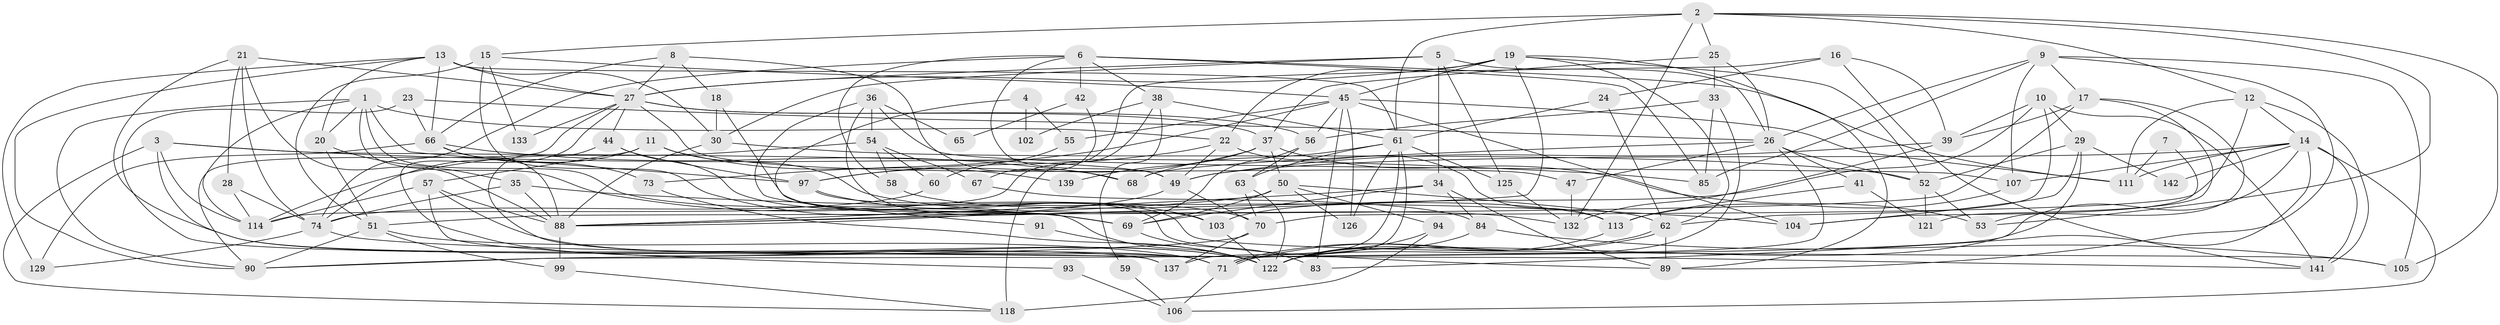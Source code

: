 // Generated by graph-tools (version 1.1) at 2025/52/02/27/25 19:52:09]
// undirected, 98 vertices, 236 edges
graph export_dot {
graph [start="1"]
  node [color=gray90,style=filled];
  1 [super="+46"];
  2 [super="+127"];
  3 [super="+81"];
  4;
  5;
  6 [super="+131"];
  7;
  8;
  9 [super="+75"];
  10 [super="+64"];
  11;
  12 [super="+48"];
  13 [super="+140"];
  14 [super="+92"];
  15 [super="+128"];
  16;
  17;
  18 [super="+31"];
  19 [super="+112"];
  20 [super="+109"];
  21;
  22 [super="+32"];
  23;
  24;
  25;
  26 [super="+134"];
  27 [super="+100"];
  28 [super="+40"];
  29 [super="+76"];
  30 [super="+72"];
  33;
  34 [super="+95"];
  35;
  36 [super="+43"];
  37 [super="+136"];
  38 [super="+78"];
  39 [super="+98"];
  41;
  42;
  44;
  45 [super="+87"];
  47 [super="+77"];
  49 [super="+144"];
  50 [super="+110"];
  51 [super="+86"];
  52 [super="+82"];
  53;
  54;
  55;
  56;
  57 [super="+135"];
  58;
  59;
  60;
  61 [super="+108"];
  62 [super="+101"];
  63;
  65;
  66 [super="+79"];
  67;
  68;
  69 [super="+115"];
  70 [super="+116"];
  71 [super="+120"];
  73;
  74 [super="+80"];
  83;
  84 [super="+96"];
  85 [super="+143"];
  88 [super="+119"];
  89 [super="+138"];
  90 [super="+124"];
  91;
  93;
  94;
  97 [super="+117"];
  99;
  102;
  103;
  104;
  105;
  106;
  107;
  111 [super="+123"];
  113;
  114;
  118;
  121;
  122 [super="+130"];
  125;
  126;
  129;
  132;
  133;
  137;
  139;
  141;
  142;
  1 -- 114;
  1 -- 90;
  1 -- 22;
  1 -- 97;
  1 -- 20;
  1 -- 70;
  1 -- 69;
  2 -- 25;
  2 -- 12;
  2 -- 61;
  2 -- 132 [weight=2];
  2 -- 53;
  2 -- 105;
  2 -- 15;
  3 -- 49;
  3 -- 85;
  3 -- 137;
  3 -- 114;
  3 -- 118;
  4 -- 122;
  4 -- 55;
  4 -- 102;
  5 -- 27;
  5 -- 30;
  5 -- 125;
  5 -- 26;
  5 -- 34;
  6 -- 85;
  6 -- 42;
  6 -- 74;
  6 -- 38;
  6 -- 58;
  6 -- 111;
  6 -- 49;
  7 -- 104;
  7 -- 111;
  8 -- 27;
  8 -- 18;
  8 -- 68;
  8 -- 66;
  9 -- 105;
  9 -- 85;
  9 -- 89;
  9 -- 17;
  9 -- 26;
  9 -- 107;
  10 -- 141;
  10 -- 103;
  10 -- 39;
  10 -- 29;
  10 -- 62;
  11 -- 132;
  11 -- 74;
  11 -- 57;
  11 -- 139;
  12 -- 70;
  12 -- 111;
  12 -- 141;
  12 -- 14;
  13 -- 20;
  13 -- 61;
  13 -- 66;
  13 -- 129;
  13 -- 27;
  13 -- 30;
  13 -- 90;
  14 -- 107;
  14 -- 90;
  14 -- 142;
  14 -- 83;
  14 -- 106;
  14 -- 141;
  14 -- 111;
  14 -- 49;
  15 -- 45;
  15 -- 69;
  15 -- 51;
  15 -- 133;
  16 -- 141;
  16 -- 39;
  16 -- 24;
  16 -- 114;
  17 -- 39;
  17 -- 53;
  17 -- 121;
  17 -- 51;
  18 -- 30;
  18 -- 89;
  19 -- 45 [weight=2];
  19 -- 52;
  19 -- 62;
  19 -- 22;
  19 -- 88;
  19 -- 89;
  19 -- 27;
  20 -- 51;
  20 -- 35;
  21 -- 74;
  21 -- 71;
  21 -- 88;
  21 -- 28;
  21 -- 27;
  22 -- 97;
  22 -- 49;
  22 -- 113;
  23 -- 137;
  23 -- 26;
  23 -- 66;
  24 -- 61;
  24 -- 62;
  25 -- 33;
  25 -- 26;
  25 -- 37;
  26 -- 68;
  26 -- 41;
  26 -- 47;
  26 -- 71;
  26 -- 52;
  27 -- 44;
  27 -- 122;
  27 -- 37;
  27 -- 133;
  27 -- 56;
  27 -- 47;
  27 -- 90;
  28 -- 114;
  28 -- 74;
  29 -- 104;
  29 -- 122;
  29 -- 142;
  29 -- 52;
  30 -- 88;
  30 -- 52;
  33 -- 122;
  33 -- 56;
  33 -- 85;
  34 -- 84;
  34 -- 88;
  34 -- 69;
  34 -- 89;
  35 -- 88 [weight=2];
  35 -- 74;
  35 -- 104;
  36 -- 54;
  36 -- 107;
  36 -- 65;
  36 -- 91;
  36 -- 103;
  37 -- 97;
  37 -- 53;
  37 -- 139;
  37 -- 50;
  38 -- 118 [weight=2];
  38 -- 102;
  38 -- 59;
  38 -- 61;
  39 -- 49;
  39 -- 132;
  41 -- 121;
  41 -- 113;
  42 -- 67;
  42 -- 65;
  44 -- 97;
  44 -- 71;
  44 -- 69;
  45 -- 83;
  45 -- 104;
  45 -- 73;
  45 -- 111;
  45 -- 55;
  45 -- 56;
  45 -- 126;
  47 -- 132;
  49 -- 70;
  49 -- 88;
  50 -- 69;
  50 -- 88;
  50 -- 126;
  50 -- 94;
  50 -- 62;
  51 -- 99;
  51 -- 71;
  51 -- 90;
  52 -- 53;
  52 -- 121;
  54 -- 58;
  54 -- 114;
  54 -- 60;
  54 -- 67;
  55 -- 60;
  56 -- 63;
  56 -- 69;
  57 -- 114;
  57 -- 88;
  57 -- 122;
  57 -- 93;
  58 -- 113;
  59 -- 106;
  60 -- 74;
  61 -- 126;
  61 -- 68;
  61 -- 125;
  61 -- 137;
  61 -- 63;
  61 -- 71;
  62 -- 71;
  62 -- 71;
  62 -- 89;
  63 -- 70;
  63 -- 122;
  66 -- 68;
  66 -- 129;
  66 -- 73;
  66 -- 88;
  67 -- 84;
  69 -- 83;
  70 -- 137;
  70 -- 90;
  71 -- 106;
  73 -- 122;
  74 -- 141;
  74 -- 129;
  84 -- 105;
  84 -- 122;
  88 -- 99;
  91 -- 122;
  93 -- 106;
  94 -- 118;
  94 -- 122;
  97 -- 105;
  97 -- 103;
  99 -- 118;
  103 -- 122;
  107 -- 113;
  113 -- 122;
  125 -- 132;
}
